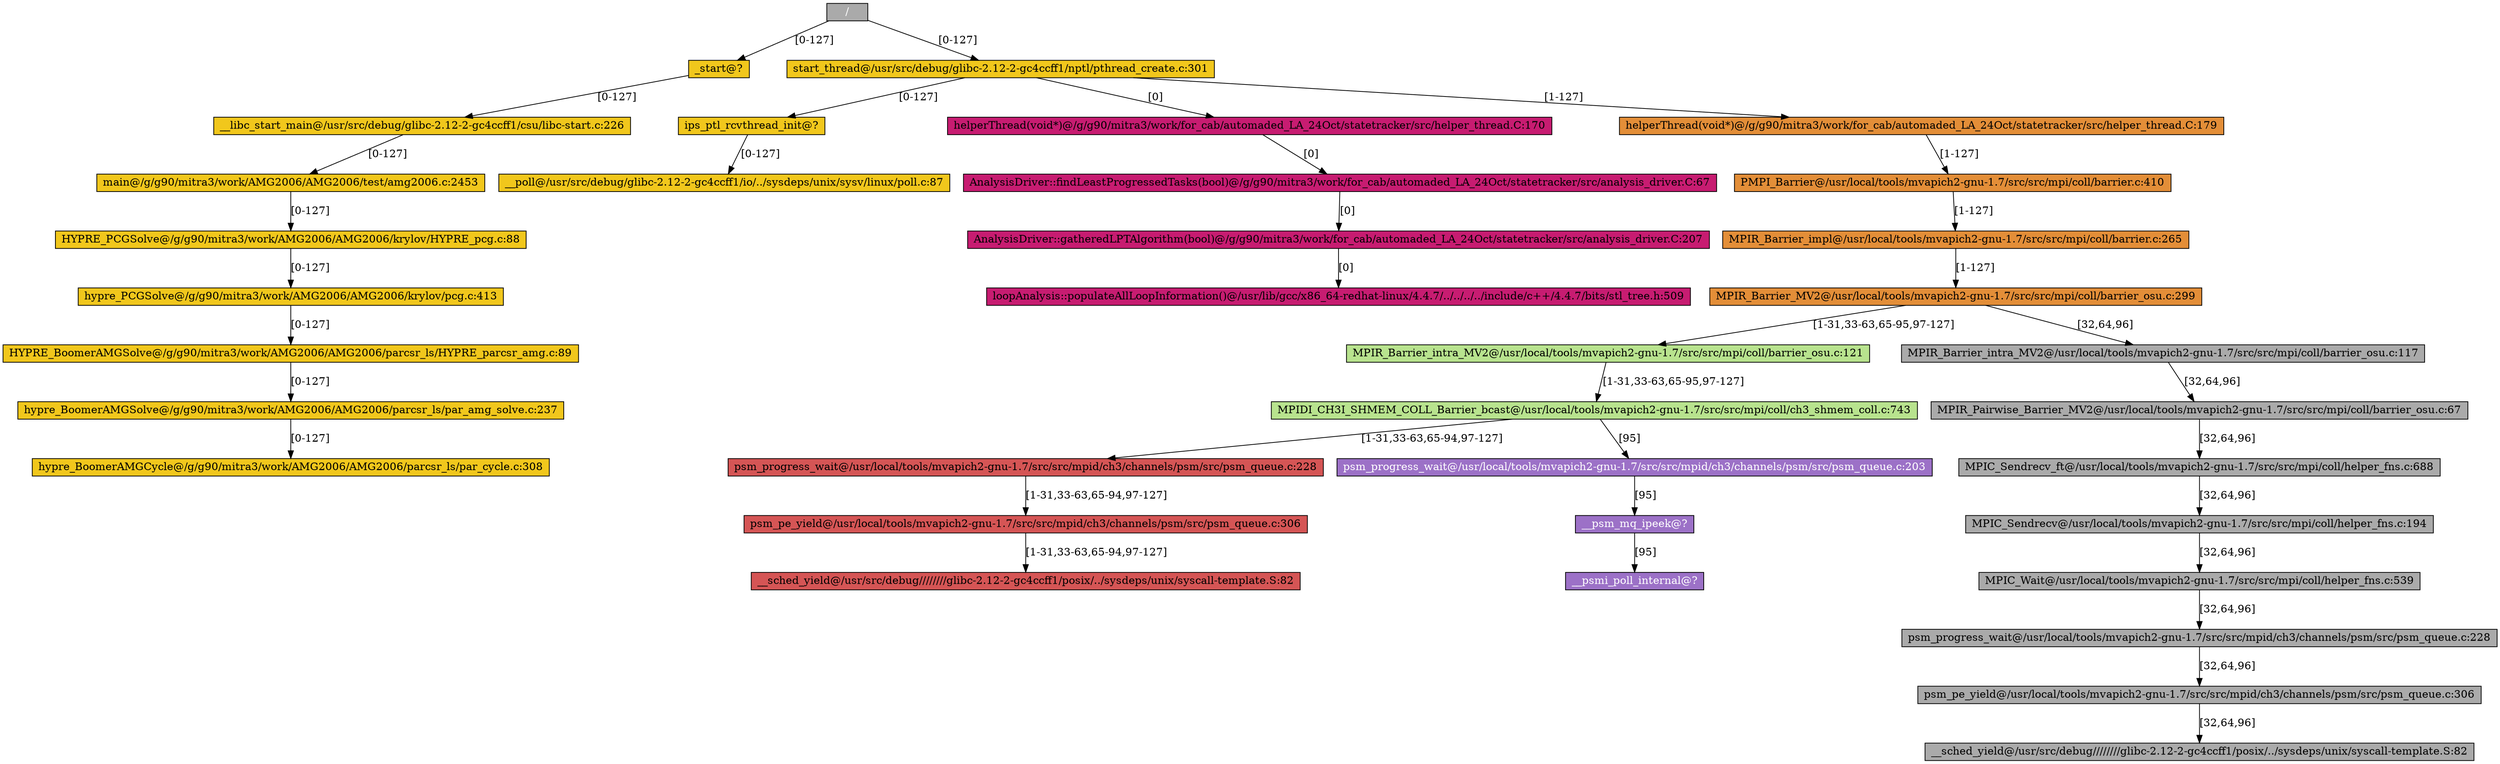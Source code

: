 digraph G {
	node [shape=record,style=filled,labeljust=c,height=0.2];
	0 [pos="0,0", label="/", fillcolor="#AAAAAA",fontcolor="#FFFFFF"];
	-2130208477 [pos="0,0", label="HYPRE_BoomerAMGSolve@/g/g90/mitra3/work/AMG2006/AMG2006/parcsr_ls/HYPRE_parcsr_amg.c:89", fillcolor="#f1c71c",fontcolor="#000000"];
	-1965302397 [pos="0,0", label="hypre_PCGSolve@/g/g90/mitra3/work/AMG2006/AMG2006/krylov/pcg.c:413", fillcolor="#f1c71c",fontcolor="#000000"];
	-1652842475 [pos="0,0", label="hypre_BoomerAMGSolve@/g/g90/mitra3/work/AMG2006/AMG2006/parcsr_ls/par_amg_solve.c:237", fillcolor="#f1c71c",fontcolor="#000000"];
	-1612586769 [pos="0,0", label="MPIR_Barrier_MV2@/usr/local/tools/mvapich2-gnu-1.7/src/src/mpi/coll/barrier_osu.c:299", fillcolor="#e38e38",fontcolor="#000000"];
	-1156812447 [pos="0,0", label="__poll@/usr/src/debug/glibc-2.12-2-gc4ccff1/io/../sysdeps/unix/sysv/linux/poll.c:87", fillcolor="#f1c71c",fontcolor="#000000"];
	-1142967791 [pos="0,0", label="psm_pe_yield@/usr/local/tools/mvapich2-gnu-1.7/src/src/mpid/ch3/channels/psm/src/psm_queue.c:306", fillcolor="#d55555",fontcolor="#000000"];
	-1122554196 [pos="0,0", label="hypre_BoomerAMGCycle@/g/g90/mitra3/work/AMG2006/AMG2006/parcsr_ls/par_cycle.c:308", fillcolor="#f1c71c",fontcolor="#000000"];
	-831337920 [pos="0,0", label="main@/g/g90/mitra3/work/AMG2006/AMG2006/test/amg2006.c:2453", fillcolor="#f1c71c",fontcolor="#000000"];
	-631113968 [pos="0,0", label="__sched_yield@/usr/src/debug////////glibc-2.12-2-gc4ccff1/posix/../sysdeps/unix/syscall-template.S:82", fillcolor="#d55555",fontcolor="#000000"];
	-573203721 [pos="0,0", label="loopAnalysis::populateAllLoopInformation()@/usr/lib/gcc/x86_64-redhat-linux/4.4.7/../../../../include/c++/4.4.7/bits/stl_tree.h:509", fillcolor="#c71c71",fontcolor="#000000"];
	-488561881 [pos="0,0", label="__libc_start_main@/usr/src/debug/glibc-2.12-2-gc4ccff1/csu/libc-start.c:226", fillcolor="#f1c71c",fontcolor="#000000"];
	-318979937 [pos="0,0", label="AnalysisDriver::findLeastProgressedTasks(bool)@/g/g90/mitra3/work/for_cab/automaded_LA_24Oct/statetracker/src/analysis_driver.C:67", fillcolor="#c71c71",fontcolor="#000000"];
	-155546985 [pos="0,0", label="MPIR_Barrier_intra_MV2@/usr/local/tools/mvapich2-gnu-1.7/src/src/mpi/coll/barrier_osu.c:121", fillcolor="#b8e38e",fontcolor="#000000"];
	324005713 [pos="0,0", label="HYPRE_PCGSolve@/g/g90/mitra3/work/AMG2006/AMG2006/krylov/HYPRE_pcg.c:88", fillcolor="#f1c71c",fontcolor="#000000"];
	363549059 [pos="0,0", label="ips_ptl_rcvthread_init@?", fillcolor="#f1c71c",fontcolor="#000000"];
	597060504 [pos="0,0", label="MPIR_Barrier_impl@/usr/local/tools/mvapich2-gnu-1.7/src/src/mpi/coll/barrier.c:265", fillcolor="#e38e38",fontcolor="#000000"];
	785688497 [pos="0,0", label="PMPI_Barrier@/usr/local/tools/mvapich2-gnu-1.7/src/src/mpi/coll/barrier.c:410", fillcolor="#e38e38",fontcolor="#000000"];
	1385856191 [pos="0,0", label="psm_progress_wait@/usr/local/tools/mvapich2-gnu-1.7/src/src/mpid/ch3/channels/psm/src/psm_queue.c:228", fillcolor="#d55555",fontcolor="#000000"];
	1928213826 [pos="0,0", label="_start@?", fillcolor="#f1c71c",fontcolor="#000000"];
	1963227148 [pos="0,0", label="MPIDI_CH3I_SHMEM_COLL_Barrier_bcast@/usr/local/tools/mvapich2-gnu-1.7/src/src/mpi/coll/ch3_shmem_coll.c:743", fillcolor="#b8e38e",fontcolor="#000000"];
	2026216220 [pos="0,0", label="helperThread(void*)@/g/g90/mitra3/work/for_cab/automaded_LA_24Oct/statetracker/src/helper_thread.C:170", fillcolor="#c71c71",fontcolor="#000000"];
	2026216229 [pos="0,0", label="helperThread(void*)@/g/g90/mitra3/work/for_cab/automaded_LA_24Oct/statetracker/src/helper_thread.C:179", fillcolor="#e38e38",fontcolor="#000000"];
	2031938289 [pos="0,0", label="AnalysisDriver::gatheredLPTAlgorithm(bool)@/g/g90/mitra3/work/for_cab/automaded_LA_24Oct/statetracker/src/analysis_driver.C:207", fillcolor="#c71c71",fontcolor="#000000"];
	2037657306 [pos="0,0", label="start_thread@/usr/src/debug/glibc-2.12-2-gc4ccff1/nptl/pthread_create.c:301", fillcolor="#f1c71c",fontcolor="#000000"];
	-1387966773 [pos="0,0", label="psm_pe_yield@/usr/local/tools/mvapich2-gnu-1.7/src/src/mpid/ch3/channels/psm/src/psm_queue.c:306", fillcolor="#aaaaaa",fontcolor="#000000"];
	-915687466 [pos="0,0", label="MPIC_Sendrecv@/usr/local/tools/mvapich2-gnu-1.7/src/src/mpi/coll/helper_fns.c:194", fillcolor="#aaaaaa",fontcolor="#000000"];
	-155612578 [pos="0,0", label="MPIR_Barrier_intra_MV2@/usr/local/tools/mvapich2-gnu-1.7/src/src/mpi/coll/barrier_osu.c:117", fillcolor="#aaaaaa",fontcolor="#000000"];
	681317052 [pos="0,0", label="MPIC_Sendrecv_ft@/usr/local/tools/mvapich2-gnu-1.7/src/src/mpi/coll/helper_fns.c:688", fillcolor="#aaaaaa",fontcolor="#000000"];
	1155500409 [pos="0,0", label="psm_progress_wait@/usr/local/tools/mvapich2-gnu-1.7/src/src/mpid/ch3/channels/psm/src/psm_queue.c:228", fillcolor="#aaaaaa",fontcolor="#000000"];
	1752937170 [pos="0,0", label="MPIC_Wait@/usr/local/tools/mvapich2-gnu-1.7/src/src/mpi/coll/helper_fns.c:539", fillcolor="#aaaaaa",fontcolor="#000000"];
	1808888534 [pos="0,0", label="__sched_yield@/usr/src/debug////////glibc-2.12-2-gc4ccff1/posix/../sysdeps/unix/syscall-template.S:82", fillcolor="#aaaaaa",fontcolor="#000000"];
	2063387859 [pos="0,0", label="MPIR_Pairwise_Barrier_MV2@/usr/local/tools/mvapich2-gnu-1.7/src/src/mpi/coll/barrier_osu.c:67", fillcolor="#aaaaaa",fontcolor="#000000"];
	-1447625095 [pos="0,0", label="__psm_mq_ipeek@?", fillcolor="#9c71c7",fontcolor="#FFFFFF"];
	1385724988 [pos="0,0", label="psm_progress_wait@/usr/local/tools/mvapich2-gnu-1.7/src/src/mpid/ch3/channels/psm/src/psm_queue.c:203", fillcolor="#9c71c7",fontcolor="#FFFFFF"];
	2066577909 [pos="0,0", label="__psmi_poll_internal@?", fillcolor="#9c71c7",fontcolor="#FFFFFF"];
	-1965302397 -> -2130208477 [label="[0-127]"]
	324005713 -> -1965302397 [label="[0-127]"]
	-2130208477 -> -1652842475 [label="[0-127]"]
	597060504 -> -1612586769 [label="[1-127]"]
	363549059 -> -1156812447 [label="[0-127]"]
	1385856191 -> -1142967791 [label="[1-31,33-63,65-94,97-127]"]
	-1652842475 -> -1122554196 [label="[0-127]"]
	-488561881 -> -831337920 [label="[0-127]"]
	-1142967791 -> -631113968 [label="[1-31,33-63,65-94,97-127]"]
	2031938289 -> -573203721 [label="[0]"]
	1928213826 -> -488561881 [label="[0-127]"]
	2026216220 -> -318979937 [label="[0]"]
	-1612586769 -> -155546985 [label="[1-31,33-63,65-95,97-127]"]
	-831337920 -> 324005713 [label="[0-127]"]
	2037657306 -> 363549059 [label="[0-127]"]
	785688497 -> 597060504 [label="[1-127]"]
	2026216229 -> 785688497 [label="[1-127]"]
	1963227148 -> 1385856191 [label="[1-31,33-63,65-94,97-127]"]
	0 -> 1928213826 [label="[0-127]"]
	-155546985 -> 1963227148 [label="[1-31,33-63,65-95,97-127]"]
	2037657306 -> 2026216220 [label="[0]"]
	2037657306 -> 2026216229 [label="[1-127]"]
	-318979937 -> 2031938289 [label="[0]"]
	0 -> 2037657306 [label="[0-127]"]
	1155500409 -> -1387966773 [label="[32,64,96]"]
	681317052 -> -915687466 [label="[32,64,96]"]
	-1612586769 -> -155612578 [label="[32,64,96]"]
	2063387859 -> 681317052 [label="[32,64,96]"]
	1752937170 -> 1155500409 [label="[32,64,96]"]
	-915687466 -> 1752937170 [label="[32,64,96]"]
	-1387966773 -> 1808888534 [label="[32,64,96]"]
	-155612578 -> 2063387859 [label="[32,64,96]"]
	1385724988 -> -1447625095 [label="[95]"]
	1963227148 -> 1385724988 [label="[95]"]
	-1447625095 -> 2066577909 [label="[95]"]
}
